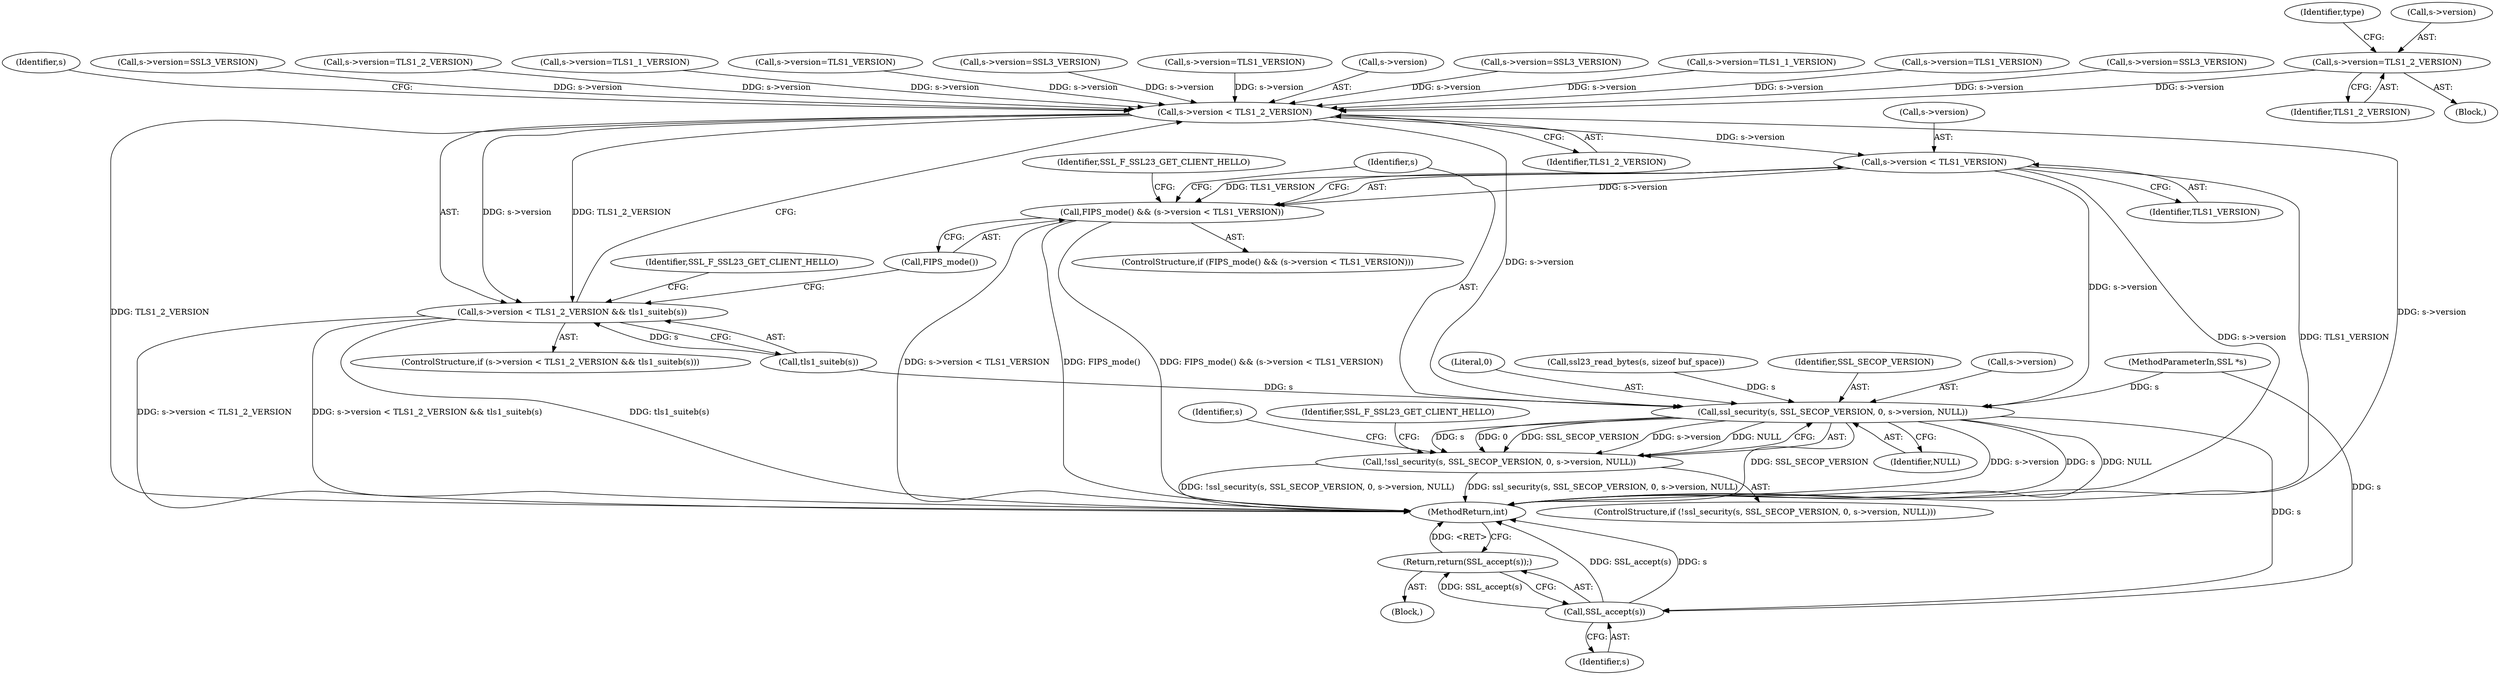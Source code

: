 digraph "0_openssl_280b1f1ad12131defcd986676a8fc9717aaa601b@pointer" {
"1000526" [label="(Call,s->version=TLS1_2_VERSION)"];
"1000685" [label="(Call,s->version < TLS1_2_VERSION)"];
"1000684" [label="(Call,s->version < TLS1_2_VERSION && tls1_suiteb(s))"];
"1000700" [label="(Call,s->version < TLS1_VERSION)"];
"1000698" [label="(Call,FIPS_mode() && (s->version < TLS1_VERSION))"];
"1000712" [label="(Call,ssl_security(s, SSL_SECOP_VERSION, 0, s->version, NULL))"];
"1000711" [label="(Call,!ssl_security(s, SSL_SECOP_VERSION, 0, s->version, NULL))"];
"1000748" [label="(Call,SSL_accept(s))"];
"1000747" [label="(Return,return(SSL_accept(s));)"];
"1000549" [label="(Call,s->version=TLS1_1_VERSION)"];
"1000331" [label="(Call,s->version=TLS1_VERSION)"];
"1000690" [label="(Call,tls1_suiteb(s))"];
"1000123" [label="(MethodParameterIn,SSL *s)"];
"1000530" [label="(Identifier,TLS1_2_VERSION)"];
"1000532" [label="(Identifier,type)"];
"1000583" [label="(Call,s->version=SSL3_VERSION)"];
"1000715" [label="(Literal,0)"];
"1000683" [label="(ControlStructure,if (s->version < TLS1_2_VERSION && tls1_suiteb(s)))"];
"1000691" [label="(Identifier,s)"];
"1000601" [label="(Call,s->version=SSL3_VERSION)"];
"1000287" [label="(Call,s->version=TLS1_2_VERSION)"];
"1000760" [label="(MethodReturn,int)"];
"1000312" [label="(Call,s->version=TLS1_1_VERSION)"];
"1000719" [label="(Identifier,NULL)"];
"1000699" [label="(Call,FIPS_mode())"];
"1000713" [label="(Identifier,s)"];
"1000566" [label="(Call,s->version=TLS1_VERSION)"];
"1000747" [label="(Return,return(SSL_accept(s));)"];
"1000698" [label="(Call,FIPS_mode() && (s->version < TLS1_VERSION))"];
"1000381" [label="(Call,s->version=SSL3_VERSION)"];
"1000704" [label="(Identifier,TLS1_VERSION)"];
"1000748" [label="(Call,SSL_accept(s))"];
"1000174" [label="(Call,ssl23_read_bytes(s, sizeof buf_space))"];
"1000124" [label="(Block,)"];
"1000618" [label="(Call,s->version=TLS1_VERSION)"];
"1000689" [label="(Identifier,TLS1_2_VERSION)"];
"1000749" [label="(Identifier,s)"];
"1000700" [label="(Call,s->version < TLS1_VERSION)"];
"1000694" [label="(Identifier,SSL_F_SSL23_GET_CLIENT_HELLO)"];
"1000714" [label="(Identifier,SSL_SECOP_VERSION)"];
"1000707" [label="(Identifier,SSL_F_SSL23_GET_CLIENT_HELLO)"];
"1000526" [label="(Call,s->version=TLS1_2_VERSION)"];
"1000701" [label="(Call,s->version)"];
"1000728" [label="(Identifier,s)"];
"1000716" [label="(Call,s->version)"];
"1000710" [label="(ControlStructure,if (!ssl_security(s, SSL_SECOP_VERSION, 0, s->version, NULL)))"];
"1000686" [label="(Call,s->version)"];
"1000525" [label="(Block,)"];
"1000712" [label="(Call,ssl_security(s, SSL_SECOP_VERSION, 0, s->version, NULL))"];
"1000697" [label="(ControlStructure,if (FIPS_mode() && (s->version < TLS1_VERSION)))"];
"1000722" [label="(Identifier,SSL_F_SSL23_GET_CLIENT_HELLO)"];
"1000685" [label="(Call,s->version < TLS1_2_VERSION)"];
"1000527" [label="(Call,s->version)"];
"1000711" [label="(Call,!ssl_security(s, SSL_SECOP_VERSION, 0, s->version, NULL))"];
"1000684" [label="(Call,s->version < TLS1_2_VERSION && tls1_suiteb(s))"];
"1000350" [label="(Call,s->version=SSL3_VERSION)"];
"1000526" -> "1000525"  [label="AST: "];
"1000526" -> "1000530"  [label="CFG: "];
"1000527" -> "1000526"  [label="AST: "];
"1000530" -> "1000526"  [label="AST: "];
"1000532" -> "1000526"  [label="CFG: "];
"1000526" -> "1000685"  [label="DDG: s->version"];
"1000685" -> "1000684"  [label="AST: "];
"1000685" -> "1000689"  [label="CFG: "];
"1000686" -> "1000685"  [label="AST: "];
"1000689" -> "1000685"  [label="AST: "];
"1000691" -> "1000685"  [label="CFG: "];
"1000684" -> "1000685"  [label="CFG: "];
"1000685" -> "1000760"  [label="DDG: TLS1_2_VERSION"];
"1000685" -> "1000760"  [label="DDG: s->version"];
"1000685" -> "1000684"  [label="DDG: s->version"];
"1000685" -> "1000684"  [label="DDG: TLS1_2_VERSION"];
"1000549" -> "1000685"  [label="DDG: s->version"];
"1000350" -> "1000685"  [label="DDG: s->version"];
"1000601" -> "1000685"  [label="DDG: s->version"];
"1000312" -> "1000685"  [label="DDG: s->version"];
"1000583" -> "1000685"  [label="DDG: s->version"];
"1000331" -> "1000685"  [label="DDG: s->version"];
"1000566" -> "1000685"  [label="DDG: s->version"];
"1000287" -> "1000685"  [label="DDG: s->version"];
"1000618" -> "1000685"  [label="DDG: s->version"];
"1000381" -> "1000685"  [label="DDG: s->version"];
"1000685" -> "1000700"  [label="DDG: s->version"];
"1000685" -> "1000712"  [label="DDG: s->version"];
"1000684" -> "1000683"  [label="AST: "];
"1000684" -> "1000690"  [label="CFG: "];
"1000690" -> "1000684"  [label="AST: "];
"1000694" -> "1000684"  [label="CFG: "];
"1000699" -> "1000684"  [label="CFG: "];
"1000684" -> "1000760"  [label="DDG: s->version < TLS1_2_VERSION && tls1_suiteb(s)"];
"1000684" -> "1000760"  [label="DDG: tls1_suiteb(s)"];
"1000684" -> "1000760"  [label="DDG: s->version < TLS1_2_VERSION"];
"1000690" -> "1000684"  [label="DDG: s"];
"1000700" -> "1000698"  [label="AST: "];
"1000700" -> "1000704"  [label="CFG: "];
"1000701" -> "1000700"  [label="AST: "];
"1000704" -> "1000700"  [label="AST: "];
"1000698" -> "1000700"  [label="CFG: "];
"1000700" -> "1000760"  [label="DDG: s->version"];
"1000700" -> "1000760"  [label="DDG: TLS1_VERSION"];
"1000700" -> "1000698"  [label="DDG: s->version"];
"1000700" -> "1000698"  [label="DDG: TLS1_VERSION"];
"1000700" -> "1000712"  [label="DDG: s->version"];
"1000698" -> "1000697"  [label="AST: "];
"1000698" -> "1000699"  [label="CFG: "];
"1000699" -> "1000698"  [label="AST: "];
"1000707" -> "1000698"  [label="CFG: "];
"1000713" -> "1000698"  [label="CFG: "];
"1000698" -> "1000760"  [label="DDG: s->version < TLS1_VERSION"];
"1000698" -> "1000760"  [label="DDG: FIPS_mode()"];
"1000698" -> "1000760"  [label="DDG: FIPS_mode() && (s->version < TLS1_VERSION)"];
"1000712" -> "1000711"  [label="AST: "];
"1000712" -> "1000719"  [label="CFG: "];
"1000713" -> "1000712"  [label="AST: "];
"1000714" -> "1000712"  [label="AST: "];
"1000715" -> "1000712"  [label="AST: "];
"1000716" -> "1000712"  [label="AST: "];
"1000719" -> "1000712"  [label="AST: "];
"1000711" -> "1000712"  [label="CFG: "];
"1000712" -> "1000760"  [label="DDG: SSL_SECOP_VERSION"];
"1000712" -> "1000760"  [label="DDG: s->version"];
"1000712" -> "1000760"  [label="DDG: s"];
"1000712" -> "1000760"  [label="DDG: NULL"];
"1000712" -> "1000711"  [label="DDG: s"];
"1000712" -> "1000711"  [label="DDG: 0"];
"1000712" -> "1000711"  [label="DDG: SSL_SECOP_VERSION"];
"1000712" -> "1000711"  [label="DDG: s->version"];
"1000712" -> "1000711"  [label="DDG: NULL"];
"1000174" -> "1000712"  [label="DDG: s"];
"1000690" -> "1000712"  [label="DDG: s"];
"1000123" -> "1000712"  [label="DDG: s"];
"1000712" -> "1000748"  [label="DDG: s"];
"1000711" -> "1000710"  [label="AST: "];
"1000722" -> "1000711"  [label="CFG: "];
"1000728" -> "1000711"  [label="CFG: "];
"1000711" -> "1000760"  [label="DDG: !ssl_security(s, SSL_SECOP_VERSION, 0, s->version, NULL)"];
"1000711" -> "1000760"  [label="DDG: ssl_security(s, SSL_SECOP_VERSION, 0, s->version, NULL)"];
"1000748" -> "1000747"  [label="AST: "];
"1000748" -> "1000749"  [label="CFG: "];
"1000749" -> "1000748"  [label="AST: "];
"1000747" -> "1000748"  [label="CFG: "];
"1000748" -> "1000760"  [label="DDG: SSL_accept(s)"];
"1000748" -> "1000760"  [label="DDG: s"];
"1000748" -> "1000747"  [label="DDG: SSL_accept(s)"];
"1000123" -> "1000748"  [label="DDG: s"];
"1000747" -> "1000124"  [label="AST: "];
"1000760" -> "1000747"  [label="CFG: "];
"1000747" -> "1000760"  [label="DDG: <RET>"];
}
